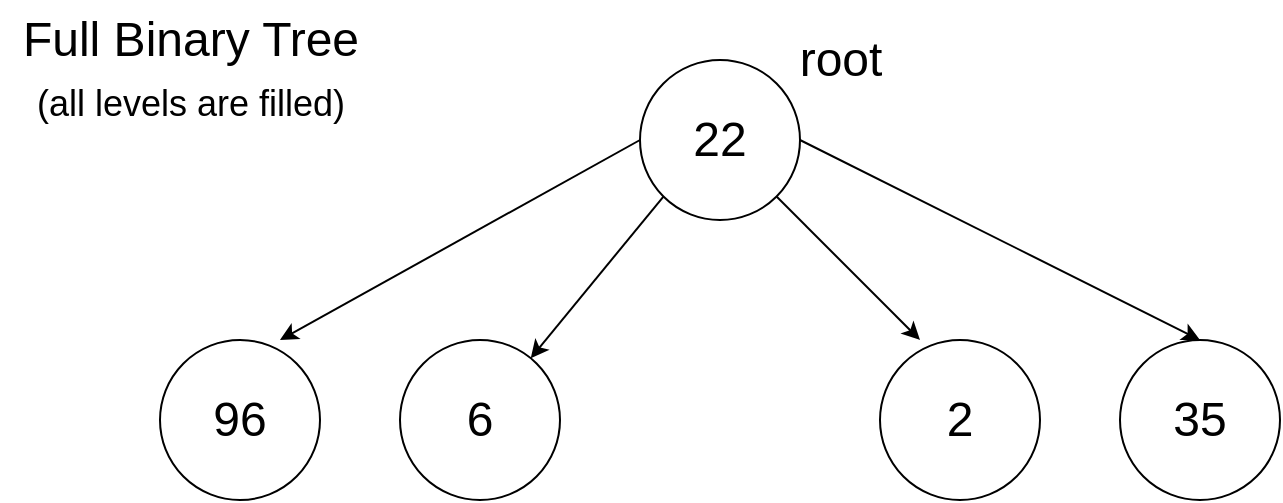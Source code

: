 <mxfile>
    <diagram id="0I7BiShDDqz0QkhcWMkn" name="Page-1">
        <mxGraphModel dx="980" dy="469" grid="1" gridSize="10" guides="1" tooltips="1" connect="1" arrows="1" fold="1" page="1" pageScale="1" pageWidth="850" pageHeight="1100" math="0" shadow="0">
            <root>
                <mxCell id="0"/>
                <mxCell id="1" parent="0"/>
                <mxCell id="2" style="edgeStyle=none;html=1;exitX=0;exitY=1;exitDx=0;exitDy=0;fontSize=24;" edge="1" parent="1" source="6" target="8">
                    <mxGeometry relative="1" as="geometry"/>
                </mxCell>
                <mxCell id="3" style="edgeStyle=none;html=1;exitX=0;exitY=0.5;exitDx=0;exitDy=0;entryX=0.75;entryY=0;entryDx=0;entryDy=0;entryPerimeter=0;fontSize=24;" edge="1" parent="1" source="6" target="7">
                    <mxGeometry relative="1" as="geometry"/>
                </mxCell>
                <mxCell id="4" style="edgeStyle=none;html=1;exitX=1;exitY=1;exitDx=0;exitDy=0;entryX=0.25;entryY=0;entryDx=0;entryDy=0;entryPerimeter=0;fontSize=24;" edge="1" parent="1" source="6" target="9">
                    <mxGeometry relative="1" as="geometry"/>
                </mxCell>
                <mxCell id="5" style="edgeStyle=none;html=1;exitX=1;exitY=0.5;exitDx=0;exitDy=0;entryX=0.5;entryY=0;entryDx=0;entryDy=0;fontSize=24;" edge="1" parent="1" source="6" target="10">
                    <mxGeometry relative="1" as="geometry"/>
                </mxCell>
                <mxCell id="6" value="&lt;font style=&quot;font-size: 24px;&quot;&gt;22&lt;/font&gt;" style="ellipse;whiteSpace=wrap;html=1;aspect=fixed;" vertex="1" parent="1">
                    <mxGeometry x="360" y="40" width="80" height="80" as="geometry"/>
                </mxCell>
                <mxCell id="7" value="&lt;font style=&quot;font-size: 24px;&quot;&gt;96&lt;/font&gt;" style="ellipse;whiteSpace=wrap;html=1;aspect=fixed;" vertex="1" parent="1">
                    <mxGeometry x="120" y="180" width="80" height="80" as="geometry"/>
                </mxCell>
                <mxCell id="8" value="&lt;span style=&quot;font-size: 24px;&quot;&gt;6&lt;/span&gt;" style="ellipse;whiteSpace=wrap;html=1;aspect=fixed;" vertex="1" parent="1">
                    <mxGeometry x="240" y="180" width="80" height="80" as="geometry"/>
                </mxCell>
                <mxCell id="9" value="&lt;font style=&quot;font-size: 24px;&quot;&gt;2&lt;/font&gt;" style="ellipse;whiteSpace=wrap;html=1;aspect=fixed;" vertex="1" parent="1">
                    <mxGeometry x="480" y="180" width="80" height="80" as="geometry"/>
                </mxCell>
                <mxCell id="10" value="&lt;font style=&quot;font-size: 24px;&quot;&gt;35&lt;/font&gt;" style="ellipse;whiteSpace=wrap;html=1;aspect=fixed;" vertex="1" parent="1">
                    <mxGeometry x="600" y="180" width="80" height="80" as="geometry"/>
                </mxCell>
                <mxCell id="11" value="root" style="text;html=1;align=center;verticalAlign=middle;resizable=0;points=[];autosize=1;strokeColor=none;fillColor=none;fontSize=24;" vertex="1" parent="1">
                    <mxGeometry x="430" y="20" width="60" height="40" as="geometry"/>
                </mxCell>
                <mxCell id="14" value="&lt;font style=&quot;font-size: 24px;&quot;&gt;Full Binary Tree&lt;/font&gt;" style="text;html=1;align=center;verticalAlign=middle;resizable=0;points=[];autosize=1;strokeColor=none;fillColor=none;" vertex="1" parent="1">
                    <mxGeometry x="40" y="10" width="190" height="40" as="geometry"/>
                </mxCell>
                <mxCell id="15" value="&lt;font style=&quot;font-size: 18px;&quot;&gt;(all levels are filled)&lt;/font&gt;" style="text;html=1;align=center;verticalAlign=middle;resizable=0;points=[];autosize=1;strokeColor=none;fillColor=none;fontSize=24;" vertex="1" parent="1">
                    <mxGeometry x="45" y="40" width="180" height="40" as="geometry"/>
                </mxCell>
            </root>
        </mxGraphModel>
    </diagram>
</mxfile>
